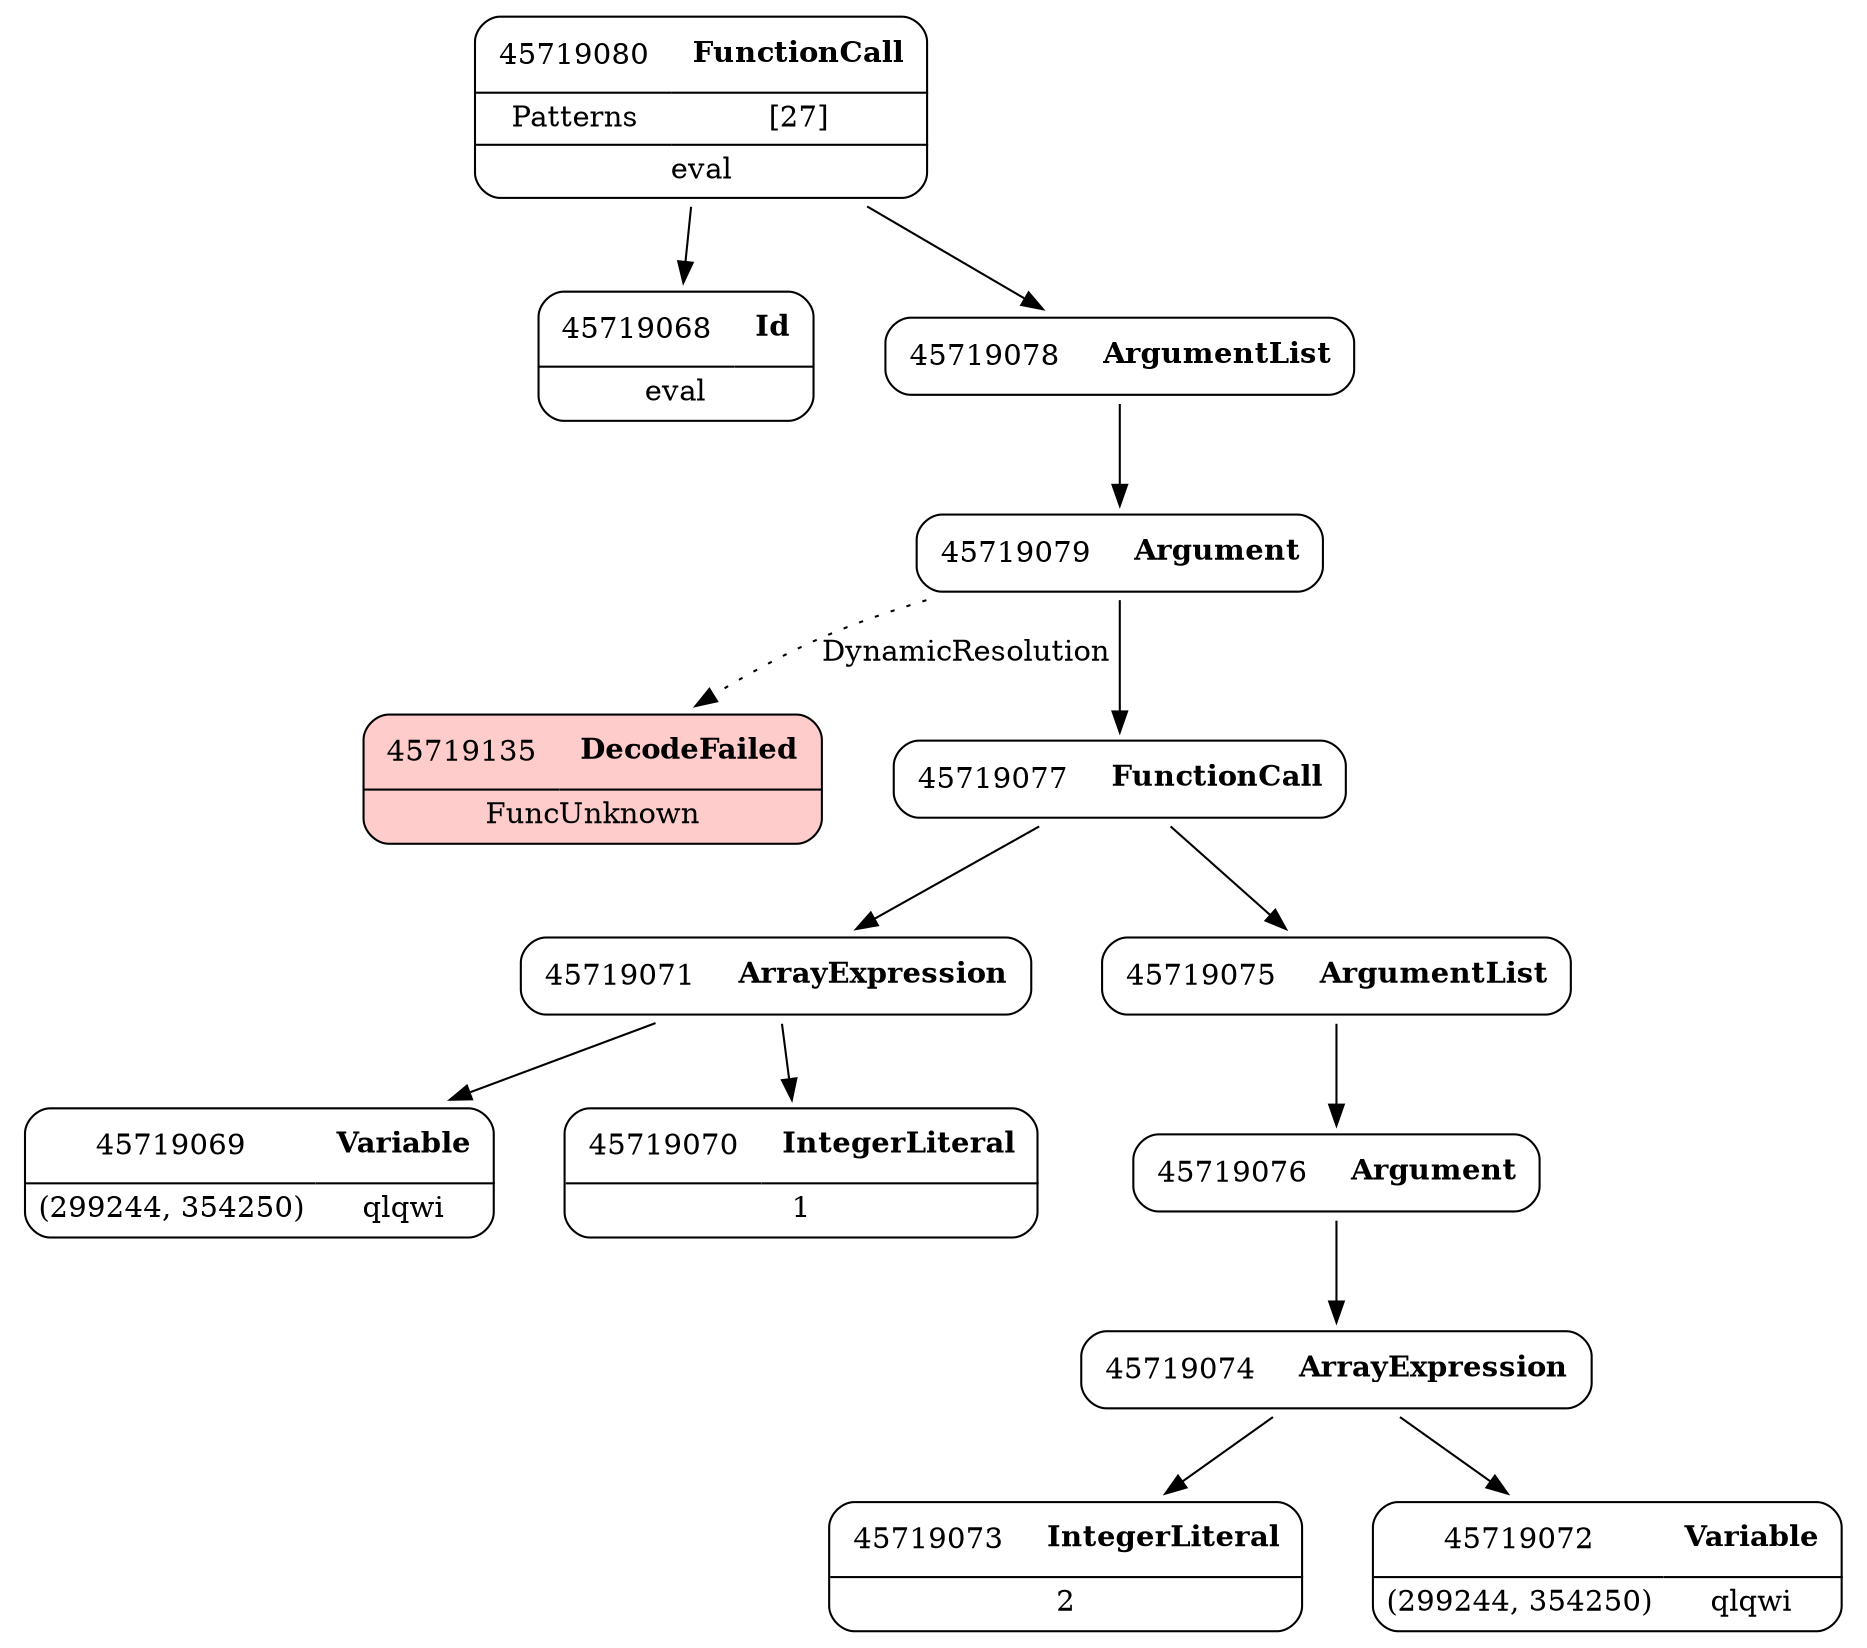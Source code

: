 digraph ast {
node [shape=none];
45719069 [label=<<TABLE border='1' cellspacing='0' cellpadding='10' style='rounded' ><TR><TD border='0'>45719069</TD><TD border='0'><B>Variable</B></TD></TR><HR/><TR><TD border='0' cellpadding='5'>(299244, 354250)</TD><TD border='0' cellpadding='5'>qlqwi</TD></TR></TABLE>>];
45719068 [label=<<TABLE border='1' cellspacing='0' cellpadding='10' style='rounded' ><TR><TD border='0'>45719068</TD><TD border='0'><B>Id</B></TD></TR><HR/><TR><TD border='0' cellpadding='5' colspan='2'>eval</TD></TR></TABLE>>];
45719071 [label=<<TABLE border='1' cellspacing='0' cellpadding='10' style='rounded' ><TR><TD border='0'>45719071</TD><TD border='0'><B>ArrayExpression</B></TD></TR></TABLE>>];
45719071 -> 45719069 [weight=2];
45719071 -> 45719070 [weight=2];
45719135 [label=<<TABLE border='1' cellspacing='0' cellpadding='10' style='rounded' bgcolor='#FFCCCC' ><TR><TD border='0'>45719135</TD><TD border='0'><B>DecodeFailed</B></TD></TR><HR/><TR><TD border='0' cellpadding='5' colspan='2'>FuncUnknown</TD></TR></TABLE>>];
45719070 [label=<<TABLE border='1' cellspacing='0' cellpadding='10' style='rounded' ><TR><TD border='0'>45719070</TD><TD border='0'><B>IntegerLiteral</B></TD></TR><HR/><TR><TD border='0' cellpadding='5' colspan='2'>1</TD></TR></TABLE>>];
45719080 [label=<<TABLE border='1' cellspacing='0' cellpadding='10' style='rounded' ><TR><TD border='0'>45719080</TD><TD border='0'><B>FunctionCall</B></TD></TR><HR/><TR><TD border='0' cellpadding='5'>Patterns</TD><TD border='0' cellpadding='5'>[27]</TD></TR><HR/><TR><TD border='0' cellpadding='5' colspan='2'>eval</TD></TR></TABLE>>];
45719080 -> 45719068 [weight=2];
45719080 -> 45719078 [weight=2];
45719073 [label=<<TABLE border='1' cellspacing='0' cellpadding='10' style='rounded' ><TR><TD border='0'>45719073</TD><TD border='0'><B>IntegerLiteral</B></TD></TR><HR/><TR><TD border='0' cellpadding='5' colspan='2'>2</TD></TR></TABLE>>];
45719072 [label=<<TABLE border='1' cellspacing='0' cellpadding='10' style='rounded' ><TR><TD border='0'>45719072</TD><TD border='0'><B>Variable</B></TD></TR><HR/><TR><TD border='0' cellpadding='5'>(299244, 354250)</TD><TD border='0' cellpadding='5'>qlqwi</TD></TR></TABLE>>];
45719075 [label=<<TABLE border='1' cellspacing='0' cellpadding='10' style='rounded' ><TR><TD border='0'>45719075</TD><TD border='0'><B>ArgumentList</B></TD></TR></TABLE>>];
45719075 -> 45719076 [weight=2];
45719074 [label=<<TABLE border='1' cellspacing='0' cellpadding='10' style='rounded' ><TR><TD border='0'>45719074</TD><TD border='0'><B>ArrayExpression</B></TD></TR></TABLE>>];
45719074 -> 45719072 [weight=2];
45719074 -> 45719073 [weight=2];
45719077 [label=<<TABLE border='1' cellspacing='0' cellpadding='10' style='rounded' ><TR><TD border='0'>45719077</TD><TD border='0'><B>FunctionCall</B></TD></TR></TABLE>>];
45719077 -> 45719071 [weight=2];
45719077 -> 45719075 [weight=2];
45719076 [label=<<TABLE border='1' cellspacing='0' cellpadding='10' style='rounded' ><TR><TD border='0'>45719076</TD><TD border='0'><B>Argument</B></TD></TR></TABLE>>];
45719076 -> 45719074 [weight=2];
45719079 [label=<<TABLE border='1' cellspacing='0' cellpadding='10' style='rounded' ><TR><TD border='0'>45719079</TD><TD border='0'><B>Argument</B></TD></TR></TABLE>>];
45719079 -> 45719077 [weight=2];
45719079 -> 45719135 [style=dotted,label=DynamicResolution];
45719078 [label=<<TABLE border='1' cellspacing='0' cellpadding='10' style='rounded' ><TR><TD border='0'>45719078</TD><TD border='0'><B>ArgumentList</B></TD></TR></TABLE>>];
45719078 -> 45719079 [weight=2];
}
